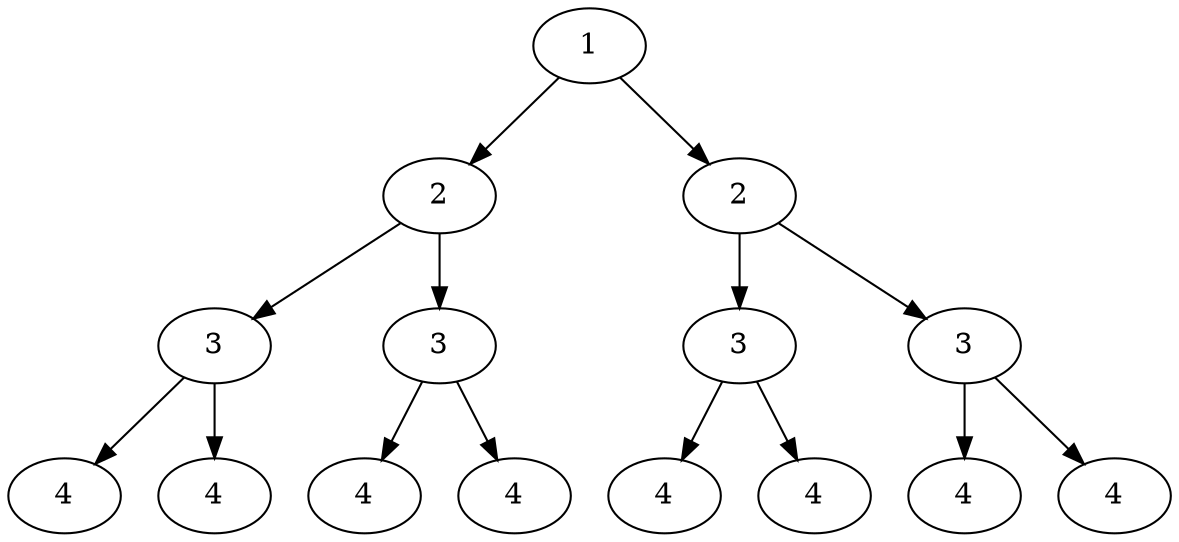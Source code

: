 digraph fern {
  1[label="1"]
  2[label="2"]
  3[label="2"]
  4[label="3"]
  5[label="3"]
  6[label="3"]
  7[label="3"]
  8[label="4"]
  9[label="4"]
  10[label="4"]
  11[label="4"]
  12[label="4"]
  13[label="4"]
  14[label="4"]
  15[label="4"]

  1 -> 2 -> 4 -> 8;
  4 -> 9;
  2 -> 5 -> 10;
  5 -> 11;
  1 -> 3 -> 6 -> 12;
  6 -> 13;
  3 -> 7 -> 14;
  7 -> 15;
}
